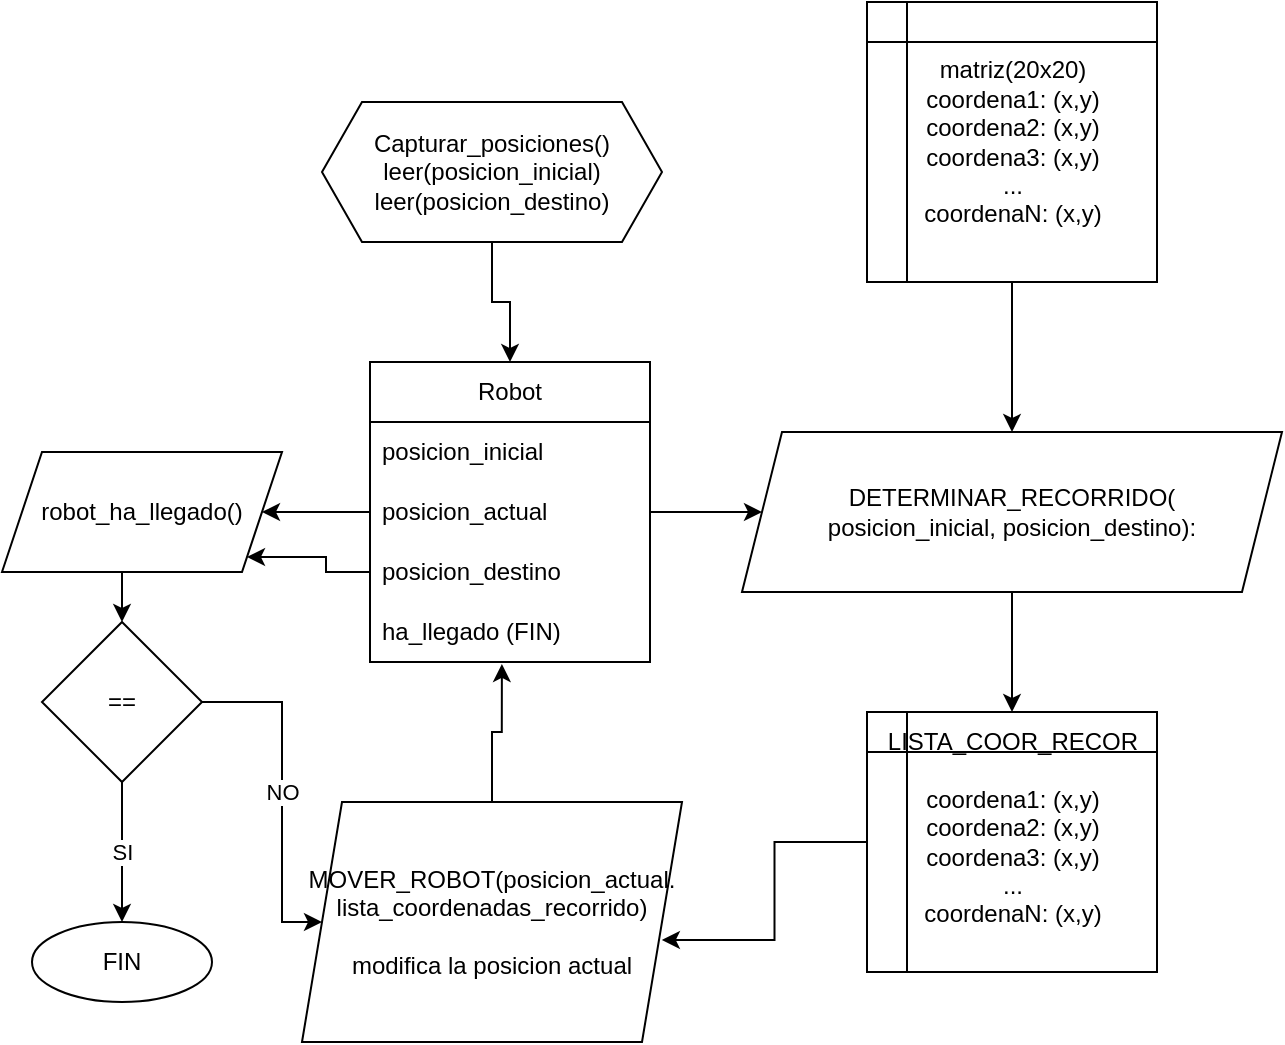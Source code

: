 <mxfile version="27.0.9">
  <diagram name="Página-1" id="K75mUKTmmtbrBa8cdulp">
    <mxGraphModel dx="1592" dy="764" grid="1" gridSize="10" guides="1" tooltips="1" connect="1" arrows="1" fold="1" page="1" pageScale="1" pageWidth="827" pageHeight="1169" math="0" shadow="0">
      <root>
        <mxCell id="0" />
        <mxCell id="1" parent="0" />
        <mxCell id="0K_q89xMAmmCURFrVY3s-1" value="Robot" style="swimlane;fontStyle=0;childLayout=stackLayout;horizontal=1;startSize=30;horizontalStack=0;resizeParent=1;resizeParentMax=0;resizeLast=0;collapsible=1;marginBottom=0;whiteSpace=wrap;html=1;" vertex="1" parent="1">
          <mxGeometry x="124" y="260" width="140" height="150" as="geometry" />
        </mxCell>
        <mxCell id="0K_q89xMAmmCURFrVY3s-2" value="posicion_inicial" style="text;strokeColor=none;fillColor=none;align=left;verticalAlign=middle;spacingLeft=4;spacingRight=4;overflow=hidden;points=[[0,0.5],[1,0.5]];portConstraint=eastwest;rotatable=0;whiteSpace=wrap;html=1;" vertex="1" parent="0K_q89xMAmmCURFrVY3s-1">
          <mxGeometry y="30" width="140" height="30" as="geometry" />
        </mxCell>
        <mxCell id="0K_q89xMAmmCURFrVY3s-3" value="posicion_actual" style="text;strokeColor=none;fillColor=none;align=left;verticalAlign=middle;spacingLeft=4;spacingRight=4;overflow=hidden;points=[[0,0.5],[1,0.5]];portConstraint=eastwest;rotatable=0;whiteSpace=wrap;html=1;" vertex="1" parent="0K_q89xMAmmCURFrVY3s-1">
          <mxGeometry y="60" width="140" height="30" as="geometry" />
        </mxCell>
        <mxCell id="0K_q89xMAmmCURFrVY3s-6" value="posicion_destino" style="text;strokeColor=none;fillColor=none;align=left;verticalAlign=middle;spacingLeft=4;spacingRight=4;overflow=hidden;points=[[0,0.5],[1,0.5]];portConstraint=eastwest;rotatable=0;whiteSpace=wrap;html=1;" vertex="1" parent="0K_q89xMAmmCURFrVY3s-1">
          <mxGeometry y="90" width="140" height="30" as="geometry" />
        </mxCell>
        <mxCell id="0K_q89xMAmmCURFrVY3s-4" value="ha_llegado (FIN)" style="text;strokeColor=none;fillColor=none;align=left;verticalAlign=middle;spacingLeft=4;spacingRight=4;overflow=hidden;points=[[0,0.5],[1,0.5]];portConstraint=eastwest;rotatable=0;whiteSpace=wrap;html=1;" vertex="1" parent="0K_q89xMAmmCURFrVY3s-1">
          <mxGeometry y="120" width="140" height="30" as="geometry" />
        </mxCell>
        <mxCell id="0K_q89xMAmmCURFrVY3s-7" value="MOVER_ROBOT(posicion_actual. lista_coordenadas_recorrido)&lt;br&gt;&lt;br&gt;modifica la posicion actual" style="shape=parallelogram;perimeter=parallelogramPerimeter;whiteSpace=wrap;html=1;fixedSize=1;" vertex="1" parent="1">
          <mxGeometry x="90" y="480" width="190" height="120" as="geometry" />
        </mxCell>
        <mxCell id="0K_q89xMAmmCURFrVY3s-13" style="edgeStyle=orthogonalEdgeStyle;rounded=0;orthogonalLoop=1;jettySize=auto;html=1;exitX=0.5;exitY=1;exitDx=0;exitDy=0;entryX=0.5;entryY=0;entryDx=0;entryDy=0;" edge="1" parent="1" source="0K_q89xMAmmCURFrVY3s-10" target="0K_q89xMAmmCURFrVY3s-19">
          <mxGeometry relative="1" as="geometry">
            <mxPoint x="445" y="430" as="targetPoint" />
          </mxGeometry>
        </mxCell>
        <mxCell id="0K_q89xMAmmCURFrVY3s-10" value="DETERMINAR_RECORRIDO(&lt;br&gt;&lt;span style=&quot;text-align: left;&quot;&gt;posicion_inicial,&amp;nbsp;&lt;/span&gt;&lt;span style=&quot;text-align: left;&quot;&gt;posicion_destino&lt;/span&gt;):" style="shape=parallelogram;perimeter=parallelogramPerimeter;whiteSpace=wrap;html=1;fixedSize=1;" vertex="1" parent="1">
          <mxGeometry x="310" y="295" width="270" height="80" as="geometry" />
        </mxCell>
        <mxCell id="0K_q89xMAmmCURFrVY3s-12" style="edgeStyle=orthogonalEdgeStyle;rounded=0;orthogonalLoop=1;jettySize=auto;html=1;exitX=1;exitY=0.5;exitDx=0;exitDy=0;" edge="1" parent="1" source="0K_q89xMAmmCURFrVY3s-3" target="0K_q89xMAmmCURFrVY3s-10">
          <mxGeometry relative="1" as="geometry" />
        </mxCell>
        <mxCell id="0K_q89xMAmmCURFrVY3s-19" value="&lt;div&gt;LISTA_COOR_RECOR&lt;/div&gt;&lt;div&gt;&lt;br&gt;&lt;/div&gt;&lt;div&gt;&lt;span style=&quot;background-color: transparent; color: light-dark(rgb(0, 0, 0), rgb(255, 255, 255));&quot;&gt;coordena1: (x,y)&lt;/span&gt;&lt;/div&gt;&lt;div&gt;coordena2: (x,y)&lt;/div&gt;&lt;div&gt;coordena3: (x,y)&lt;/div&gt;&lt;div&gt;...&lt;/div&gt;&lt;div&gt;coordenaN: (x,y)&lt;/div&gt;&lt;div&gt;&lt;br&gt;&lt;/div&gt;" style="shape=internalStorage;whiteSpace=wrap;html=1;backgroundOutline=1;" vertex="1" parent="1">
          <mxGeometry x="372.5" y="435" width="145" height="130" as="geometry" />
        </mxCell>
        <mxCell id="0K_q89xMAmmCURFrVY3s-21" style="edgeStyle=orthogonalEdgeStyle;rounded=0;orthogonalLoop=1;jettySize=auto;html=1;entryX=0.5;entryY=0;entryDx=0;entryDy=0;" edge="1" parent="1" source="0K_q89xMAmmCURFrVY3s-20" target="0K_q89xMAmmCURFrVY3s-10">
          <mxGeometry relative="1" as="geometry" />
        </mxCell>
        <mxCell id="0K_q89xMAmmCURFrVY3s-20" value="matriz(20x20)&lt;br&gt;coordena1: (x,y)&lt;div&gt;coordena2: (x,y)&lt;/div&gt;&lt;div&gt;coordena3: (x,y)&lt;/div&gt;&lt;div&gt;...&lt;/div&gt;&lt;div&gt;coordenaN: (x,y)&lt;/div&gt;" style="shape=internalStorage;whiteSpace=wrap;html=1;backgroundOutline=1;" vertex="1" parent="1">
          <mxGeometry x="372.5" y="80" width="145" height="140" as="geometry" />
        </mxCell>
        <mxCell id="0K_q89xMAmmCURFrVY3s-37" value="NO" style="edgeStyle=orthogonalEdgeStyle;rounded=0;orthogonalLoop=1;jettySize=auto;html=1;entryX=0;entryY=0.5;entryDx=0;entryDy=0;" edge="1" parent="1" source="0K_q89xMAmmCURFrVY3s-28" target="0K_q89xMAmmCURFrVY3s-7">
          <mxGeometry relative="1" as="geometry">
            <mxPoint y="530" as="targetPoint" />
            <Array as="points">
              <mxPoint x="80" y="430" />
              <mxPoint x="80" y="540" />
            </Array>
          </mxGeometry>
        </mxCell>
        <mxCell id="0K_q89xMAmmCURFrVY3s-38" value="SI" style="edgeStyle=orthogonalEdgeStyle;rounded=0;orthogonalLoop=1;jettySize=auto;html=1;exitX=0.5;exitY=1;exitDx=0;exitDy=0;" edge="1" parent="1" source="0K_q89xMAmmCURFrVY3s-28" target="0K_q89xMAmmCURFrVY3s-39">
          <mxGeometry relative="1" as="geometry">
            <mxPoint y="620" as="targetPoint" />
          </mxGeometry>
        </mxCell>
        <mxCell id="0K_q89xMAmmCURFrVY3s-28" value="==" style="rhombus;whiteSpace=wrap;html=1;" vertex="1" parent="1">
          <mxGeometry x="-40" y="390" width="80" height="80" as="geometry" />
        </mxCell>
        <mxCell id="0K_q89xMAmmCURFrVY3s-33" style="edgeStyle=orthogonalEdgeStyle;rounded=0;orthogonalLoop=1;jettySize=auto;html=1;exitX=0.5;exitY=1;exitDx=0;exitDy=0;entryX=0.5;entryY=0;entryDx=0;entryDy=0;" edge="1" parent="1" source="0K_q89xMAmmCURFrVY3s-30" target="0K_q89xMAmmCURFrVY3s-28">
          <mxGeometry relative="1" as="geometry" />
        </mxCell>
        <mxCell id="0K_q89xMAmmCURFrVY3s-30" value="robot_ha_llegado()" style="shape=parallelogram;perimeter=parallelogramPerimeter;whiteSpace=wrap;html=1;fixedSize=1;" vertex="1" parent="1">
          <mxGeometry x="-60" y="305" width="140" height="60" as="geometry" />
        </mxCell>
        <mxCell id="0K_q89xMAmmCURFrVY3s-31" style="edgeStyle=orthogonalEdgeStyle;rounded=0;orthogonalLoop=1;jettySize=auto;html=1;exitX=0;exitY=0.5;exitDx=0;exitDy=0;entryX=1;entryY=0.5;entryDx=0;entryDy=0;" edge="1" parent="1" source="0K_q89xMAmmCURFrVY3s-3" target="0K_q89xMAmmCURFrVY3s-30">
          <mxGeometry relative="1" as="geometry" />
        </mxCell>
        <mxCell id="0K_q89xMAmmCURFrVY3s-32" style="edgeStyle=orthogonalEdgeStyle;rounded=0;orthogonalLoop=1;jettySize=auto;html=1;entryX=1;entryY=1;entryDx=0;entryDy=0;" edge="1" parent="1" source="0K_q89xMAmmCURFrVY3s-6" target="0K_q89xMAmmCURFrVY3s-30">
          <mxGeometry relative="1" as="geometry" />
        </mxCell>
        <mxCell id="0K_q89xMAmmCURFrVY3s-34" style="edgeStyle=orthogonalEdgeStyle;rounded=0;orthogonalLoop=1;jettySize=auto;html=1;exitX=0.5;exitY=0;exitDx=0;exitDy=0;entryX=0.471;entryY=1.033;entryDx=0;entryDy=0;entryPerimeter=0;" edge="1" parent="1" source="0K_q89xMAmmCURFrVY3s-7" target="0K_q89xMAmmCURFrVY3s-4">
          <mxGeometry relative="1" as="geometry" />
        </mxCell>
        <mxCell id="0K_q89xMAmmCURFrVY3s-36" style="edgeStyle=orthogonalEdgeStyle;rounded=0;orthogonalLoop=1;jettySize=auto;html=1;exitX=0;exitY=0.5;exitDx=0;exitDy=0;entryX=0.947;entryY=0.575;entryDx=0;entryDy=0;entryPerimeter=0;" edge="1" parent="1" source="0K_q89xMAmmCURFrVY3s-19" target="0K_q89xMAmmCURFrVY3s-7">
          <mxGeometry relative="1" as="geometry" />
        </mxCell>
        <mxCell id="0K_q89xMAmmCURFrVY3s-39" value="FIN" style="ellipse;whiteSpace=wrap;html=1;" vertex="1" parent="1">
          <mxGeometry x="-45" y="540" width="90" height="40" as="geometry" />
        </mxCell>
        <mxCell id="0K_q89xMAmmCURFrVY3s-42" style="edgeStyle=orthogonalEdgeStyle;rounded=0;orthogonalLoop=1;jettySize=auto;html=1;exitX=0.5;exitY=1;exitDx=0;exitDy=0;entryX=0.5;entryY=0;entryDx=0;entryDy=0;" edge="1" parent="1" source="0K_q89xMAmmCURFrVY3s-41" target="0K_q89xMAmmCURFrVY3s-1">
          <mxGeometry relative="1" as="geometry" />
        </mxCell>
        <mxCell id="0K_q89xMAmmCURFrVY3s-41" value="Capturar_posiciones()&lt;br&gt;leer(posicion_inicial)&lt;div&gt;leer(posicion_destino)&lt;/div&gt;" style="shape=hexagon;perimeter=hexagonPerimeter2;whiteSpace=wrap;html=1;fixedSize=1;" vertex="1" parent="1">
          <mxGeometry x="100" y="130" width="170" height="70" as="geometry" />
        </mxCell>
      </root>
    </mxGraphModel>
  </diagram>
</mxfile>
